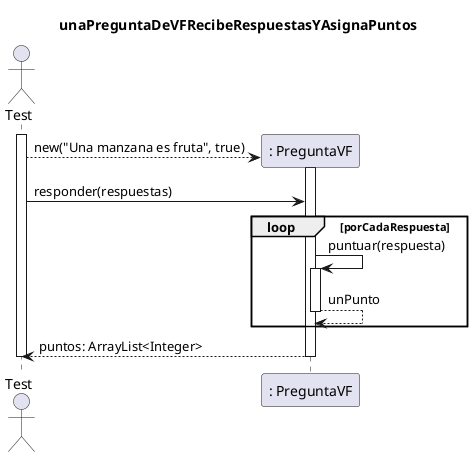 @startuml
skinparam classAttributeIconSize 0

title unaPreguntaDeVFRecibeRespuestasYAsignaPuntos

actor Test
participant ": PreguntaVF" as pregunta

activate Test

    create pregunta
    Test --> pregunta: new("Una manzana es fruta", true)
        activate pregunta
            Test -> pregunta: responder(respuestas)
            loop porCadaRespuesta
                pregunta -> pregunta: puntuar(respuesta)
                activate pregunta
                    pregunta --> pregunta: unPunto
                deactivate pregunta
            end
            pregunta --> Test: puntos: ArrayList<Integer>   
        deactivate pregunta

deactivate Test


@enduml